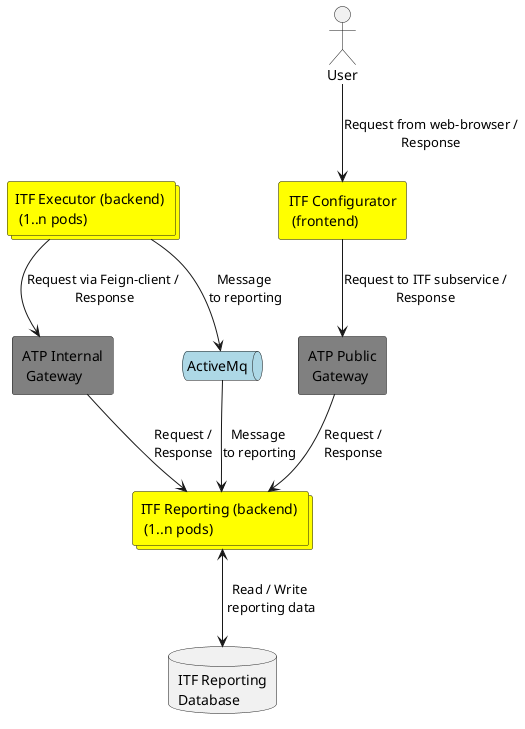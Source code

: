 @startuml

agent "ATP Public\n Gateway" as pgw #Grey
agent "ATP Internal\n Gateway" as igw #Grey
queue "ActiveMq" as activemqrep #LightBlue

agent "ITF Configurator\n (frontend)" as itfconfig #Yellow
collections "ITF Executor (backend) \n (1..n pods)" as itfexecutor #Yellow
collections "ITF Reporting (backend) \n (1..n pods)" as itfreporting #Yellow

actor "User" as user

database "ITF Reporting\nDatabase" as dbitfreporting

itfexecutor -Down-> activemqrep: Message \nto reporting

activemqrep -Down-> itfreporting: Message \nto reporting
itfreporting <-Down-> dbitfreporting: Read / Write\n reporting data

user -Down-> itfconfig: Request from web-browser /\nResponse
itfconfig -Down-> pgw: Request to ITF subservice /\nResponse

itfexecutor -Down-> igw: Request via Feign-client / \nResponse
igw -Down-> itfreporting: Request /\nResponse

pgw -Down-> itfreporting: Request /\nResponse
@enduml

